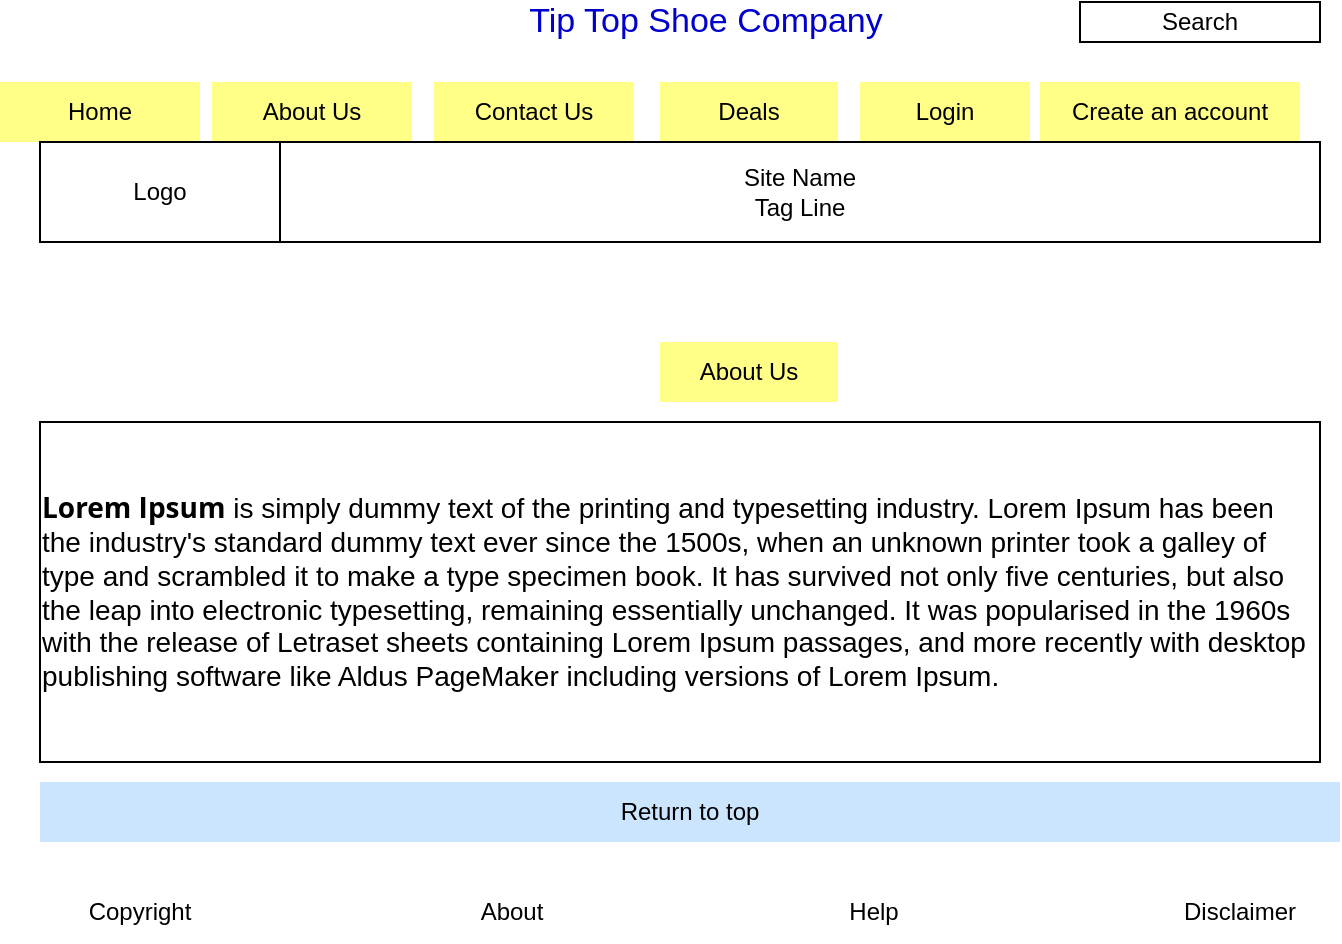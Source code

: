 <mxfile version="20.8.22" type="github">
  <diagram name="Page-1" id="wcaCd7EeFezKXFBg0lFr">
    <mxGraphModel dx="799" dy="1395" grid="1" gridSize="10" guides="1" tooltips="1" connect="1" arrows="1" fold="1" page="1" pageScale="1" pageWidth="1100" pageHeight="850" math="0" shadow="0">
      <root>
        <mxCell id="0" />
        <mxCell id="1" parent="0" />
        <mxCell id="QAXlqffc3XCzaR2EPbh7-1" value="Search" style="rounded=0;whiteSpace=wrap;html=1;" parent="1" vertex="1">
          <mxGeometry x="630" y="-500" width="120" height="20" as="geometry" />
        </mxCell>
        <mxCell id="QAXlqffc3XCzaR2EPbh7-2" value="Home" style="rounded=0;whiteSpace=wrap;html=1;strokeColor=none;fillColor=#ffff88;" parent="1" vertex="1">
          <mxGeometry x="90" y="-460" width="100" height="30" as="geometry" />
        </mxCell>
        <mxCell id="QAXlqffc3XCzaR2EPbh7-3" value="About Us" style="rounded=0;whiteSpace=wrap;html=1;strokeColor=none;fillColor=#ffff88;" parent="1" vertex="1">
          <mxGeometry x="196" y="-460" width="100" height="30" as="geometry" />
        </mxCell>
        <mxCell id="QAXlqffc3XCzaR2EPbh7-4" value="Contact Us" style="rounded=0;whiteSpace=wrap;html=1;strokeColor=none;fillColor=#ffff88;" parent="1" vertex="1">
          <mxGeometry x="307" y="-460" width="100" height="30" as="geometry" />
        </mxCell>
        <mxCell id="QAXlqffc3XCzaR2EPbh7-5" value="Deals" style="rounded=0;whiteSpace=wrap;html=1;strokeColor=none;fillColor=#ffff88;" parent="1" vertex="1">
          <mxGeometry x="420" y="-460" width="89" height="30" as="geometry" />
        </mxCell>
        <mxCell id="QAXlqffc3XCzaR2EPbh7-6" value="Login" style="rounded=0;whiteSpace=wrap;html=1;strokeColor=none;fillColor=#ffff88;" parent="1" vertex="1">
          <mxGeometry x="520" y="-460" width="85" height="30" as="geometry" />
        </mxCell>
        <mxCell id="QAXlqffc3XCzaR2EPbh7-7" value="Create an account" style="rounded=0;whiteSpace=wrap;html=1;strokeColor=none;fillColor=#ffff88;" parent="1" vertex="1">
          <mxGeometry x="610" y="-460" width="130" height="30" as="geometry" />
        </mxCell>
        <mxCell id="QAXlqffc3XCzaR2EPbh7-9" value="Site Name&lt;br&gt;Tag Line" style="rounded=0;whiteSpace=wrap;html=1;" parent="1" vertex="1">
          <mxGeometry x="230" y="-430" width="520" height="50" as="geometry" />
        </mxCell>
        <mxCell id="QAXlqffc3XCzaR2EPbh7-10" value="Logo" style="rounded=0;whiteSpace=wrap;html=1;" parent="1" vertex="1">
          <mxGeometry x="110" y="-430" width="120" height="50" as="geometry" />
        </mxCell>
        <mxCell id="QAXlqffc3XCzaR2EPbh7-27" value="Return to top" style="rounded=0;whiteSpace=wrap;html=1;strokeColor=none;fillColor=#cce5ff;" parent="1" vertex="1">
          <mxGeometry x="110" y="-110" width="650" height="30" as="geometry" />
        </mxCell>
        <mxCell id="QAXlqffc3XCzaR2EPbh7-29" value="Copyright" style="rounded=0;whiteSpace=wrap;html=1;strokeColor=none;" parent="1" vertex="1">
          <mxGeometry x="110" y="-60" width="100" height="30" as="geometry" />
        </mxCell>
        <mxCell id="QAXlqffc3XCzaR2EPbh7-30" value="About" style="rounded=0;whiteSpace=wrap;html=1;strokeColor=none;" parent="1" vertex="1">
          <mxGeometry x="296" y="-60" width="100" height="30" as="geometry" />
        </mxCell>
        <mxCell id="QAXlqffc3XCzaR2EPbh7-31" value="Help" style="rounded=0;whiteSpace=wrap;html=1;strokeColor=none;" parent="1" vertex="1">
          <mxGeometry x="477" y="-60" width="100" height="30" as="geometry" />
        </mxCell>
        <mxCell id="QAXlqffc3XCzaR2EPbh7-32" value="Disclaimer" style="rounded=0;whiteSpace=wrap;html=1;strokeColor=none;" parent="1" vertex="1">
          <mxGeometry x="660" y="-60" width="100" height="30" as="geometry" />
        </mxCell>
        <mxCell id="QAXlqffc3XCzaR2EPbh7-33" value="Tip Top Shoe Company" style="rounded=0;whiteSpace=wrap;html=1;strokeColor=none;fontColor=#0000CC;fontSize=17;" parent="1" vertex="1">
          <mxGeometry x="338.5" y="-500" width="207.5" height="20" as="geometry" />
        </mxCell>
        <mxCell id="uIyrIMlD8DhGRG01jT4R-2" value="&lt;div style=&quot;text-align: left; font-size: 14px;&quot;&gt;&lt;font style=&quot;font-size: 14px;&quot; color=&quot;#000000&quot;&gt;&lt;strong style=&quot;margin: 0px; padding: 0px; font-family: &amp;quot;Open Sans&amp;quot;, Arial, sans-serif; text-align: justify; background-color: rgb(255, 255, 255);&quot;&gt;Lorem Ipsum&lt;/strong&gt;&lt;span style=&quot;background-color: initial;&quot;&gt;&amp;nbsp;&lt;/span&gt;&lt;span style=&quot;background-color: initial;&quot;&gt;is simply dummy text of the printing and typesetting industry. Lorem Ipsum has been the industry&#39;s standard dummy text ever since the 1500s, when an unknown printer took a galley of type and scrambled it to make a type specimen book. It has survived not only five centuries, but also the leap into electronic typesetting, remaining essentially unchanged. It was popularised in the 1960s with the release of Letraset sheets containing Lorem Ipsum passages, and more recently with desktop publishing software like Aldus PageMaker including versions of Lorem Ipsum.&lt;/span&gt;&lt;/font&gt;&lt;/div&gt;" style="rounded=0;whiteSpace=wrap;html=1;fontSize=17;fontColor=#0000CC;" parent="1" vertex="1">
          <mxGeometry x="110" y="-290" width="640" height="170" as="geometry" />
        </mxCell>
        <mxCell id="uIyrIMlD8DhGRG01jT4R-3" value="About Us" style="rounded=0;whiteSpace=wrap;html=1;strokeColor=none;fillColor=#ffff88;" parent="1" vertex="1">
          <mxGeometry x="420" y="-330" width="89" height="30" as="geometry" />
        </mxCell>
      </root>
    </mxGraphModel>
  </diagram>
</mxfile>
